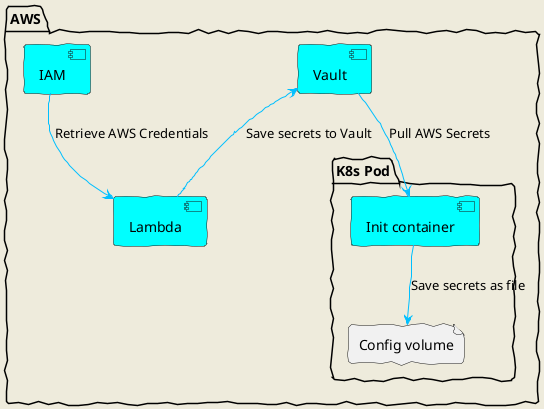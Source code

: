 @startuml

skinparam backgroundColor #EEEBDC
skinparam handwritten true

skinparam component {
  ArrowColor DeepSkyBlue
  BackgroundColor aqua
}

package "AWS" {
  component IAM
  component Lambda
  component Vault

  IAM -down-> Lambda : "Retrieve AWS Credentials"
  Lambda -up-> Vault : "Save secrets to Vault"

  package "K8s Pod" {
    component "Init container" as init_container
    file "Config volume" as config_volume

    init_container <-up- Vault : Pull AWS Secrets
    config_volume <-up- init_container : Save secrets as file
  }
}

@enduml
